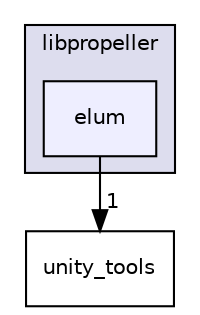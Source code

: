 digraph "elum" {
  compound=true
  node [ fontsize="10", fontname="Helvetica"];
  edge [ labelfontsize="10", labelfontname="Helvetica"];
  subgraph clusterdir_34d10b20358c807fff993149200b6a31 {
    graph [ bgcolor="#ddddee", pencolor="black", label="libpropeller" fontname="Helvetica", fontsize="10", URL="dir_34d10b20358c807fff993149200b6a31.html"]
  dir_9f75c15d7aba83d5e7f56325443cf232 [shape=box, label="elum", style="filled", fillcolor="#eeeeff", pencolor="black", URL="dir_9f75c15d7aba83d5e7f56325443cf232.html"];
  }
  dir_a5caeb44bd6f9bde5ce74f527efd0904 [shape=box label="unity_tools" URL="dir_a5caeb44bd6f9bde5ce74f527efd0904.html"];
  dir_9f75c15d7aba83d5e7f56325443cf232->dir_a5caeb44bd6f9bde5ce74f527efd0904 [headlabel="1", labeldistance=1.5 headhref="dir_000005_000025.html"];
}
